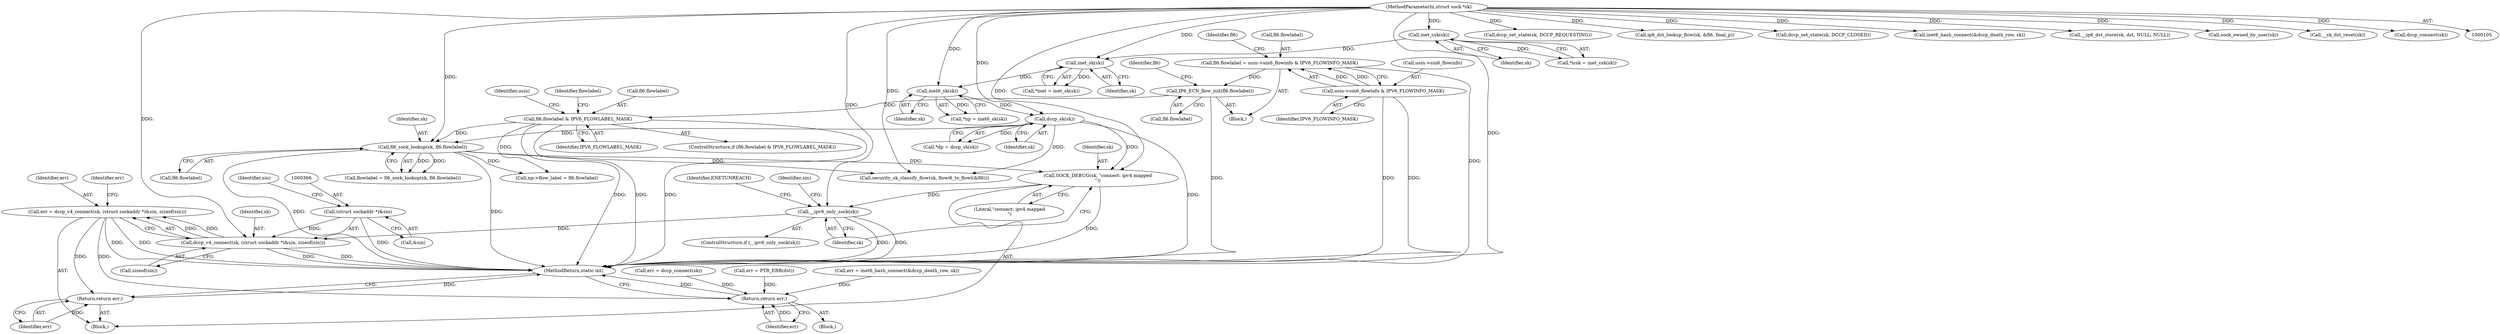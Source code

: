 digraph "0_linux_45f6fad84cc305103b28d73482b344d7f5b76f39@API" {
"1000361" [label="(Call,err = dccp_v4_connect(sk, (struct sockaddr *)&sin, sizeof(sin)))"];
"1000363" [label="(Call,dccp_v4_connect(sk, (struct sockaddr *)&sin, sizeof(sin)))"];
"1000320" [label="(Call,__ipv6_only_sock(sk))"];
"1000316" [label="(Call,SOCK_DEBUG(sk, \"connect: ipv4 mapped\n\"))"];
"1000202" [label="(Call,fl6_sock_lookup(sk, fl6.flowlabel))"];
"1000134" [label="(Call,dccp_sk(sk))"];
"1000129" [label="(Call,inet6_sk(sk))"];
"1000124" [label="(Call,inet_sk(sk))"];
"1000119" [label="(Call,inet_csk(sk))"];
"1000106" [label="(MethodParameterIn,struct sock *sk)"];
"1000193" [label="(Call,fl6.flowlabel & IPV6_FLOWLABEL_MASK)"];
"1000188" [label="(Call,IP6_ECN_flow_init(fl6.flowlabel))"];
"1000179" [label="(Call,fl6.flowlabel = usin->sin6_flowinfo & IPV6_FLOWINFO_MASK)"];
"1000183" [label="(Call,usin->sin6_flowinfo & IPV6_FLOWINFO_MASK)"];
"1000365" [label="(Call,(struct sockaddr *)&sin)"];
"1000398" [label="(Return,return err;)"];
"1000611" [label="(Return,return err;)"];
"1000361" [label="(Call,err = dccp_v4_connect(sk, (struct sockaddr *)&sin, sizeof(sin)))"];
"1000204" [label="(Call,fl6.flowlabel)"];
"1000120" [label="(Identifier,sk)"];
"1000372" [label="(Identifier,err)"];
"1000318" [label="(Literal,\"connect: ipv4 mapped\n\")"];
"1000316" [label="(Call,SOCK_DEBUG(sk, \"connect: ipv4 mapped\n\"))"];
"1000124" [label="(Call,inet_sk(sk))"];
"1000109" [label="(Block,)"];
"1000308" [label="(Block,)"];
"1000365" [label="(Call,(struct sockaddr *)&sin)"];
"1000362" [label="(Identifier,err)"];
"1000201" [label="(Identifier,flowlabel)"];
"1000399" [label="(Identifier,err)"];
"1000193" [label="(Call,fl6.flowlabel & IPV6_FLOWLABEL_MASK)"];
"1000202" [label="(Call,fl6_sock_lookup(sk, fl6.flowlabel))"];
"1000324" [label="(Identifier,ENETUNREACH)"];
"1000129" [label="(Call,inet6_sk(sk))"];
"1000489" [label="(Call,err = PTR_ERR(dst))"];
"1000184" [label="(Call,usin->sin6_flowinfo)"];
"1000317" [label="(Identifier,sk)"];
"1000327" [label="(Identifier,sin)"];
"1000122" [label="(Call,*inet = inet_sk(sk))"];
"1000197" [label="(Identifier,IPV6_FLOWLABEL_MASK)"];
"1000370" [label="(Identifier,sin)"];
"1000364" [label="(Identifier,sk)"];
"1000127" [label="(Call,*np = inet6_sk(sk))"];
"1000189" [label="(Call,fl6.flowlabel)"];
"1000180" [label="(Call,fl6.flowlabel)"];
"1000555" [label="(Call,err = inet6_hash_connect(&dccp_death_row, sk))"];
"1000552" [label="(Call,dccp_set_state(sk, DCCP_REQUESTING))"];
"1000192" [label="(ControlStructure,if (fl6.flowlabel & IPV6_FLOWLABEL_MASK))"];
"1000178" [label="(Block,)"];
"1000119" [label="(Call,inet_csk(sk))"];
"1000195" [label="(Identifier,fl6)"];
"1000194" [label="(Call,fl6.flowlabel)"];
"1000125" [label="(Identifier,sk)"];
"1000480" [label="(Call,ip6_dst_lookup_flow(sk, &fl6, final_p))"];
"1000595" [label="(Call,dccp_set_state(sk, DCCP_CLOSED))"];
"1000557" [label="(Call,inet6_hash_connect(&dccp_death_row, sk))"];
"1000367" [label="(Call,&sin)"];
"1000190" [label="(Identifier,fl6)"];
"1000297" [label="(Call,np->flow_label = fl6.flowlabel)"];
"1000132" [label="(Call,*dp = dccp_sk(sk))"];
"1000363" [label="(Call,dccp_v4_connect(sk, (struct sockaddr *)&sin, sizeof(sin)))"];
"1000188" [label="(Call,IP6_ECN_flow_init(fl6.flowlabel))"];
"1000457" [label="(Call,security_sk_classify_flow(sk, flowi6_to_flowi(&fl6)))"];
"1000522" [label="(Call,__ip6_dst_store(sk, dst, NULL, NULL))"];
"1000200" [label="(Call,flowlabel = fl6_sock_lookup(sk, fl6.flowlabel))"];
"1000187" [label="(Identifier,IPV6_FLOWINFO_MASK)"];
"1000613" [label="(MethodReturn,static int)"];
"1000106" [label="(MethodParameterIn,struct sock *sk)"];
"1000468" [label="(Call,sock_owned_by_user(sk))"];
"1000319" [label="(ControlStructure,if (__ipv6_only_sock(sk)))"];
"1000398" [label="(Return,return err;)"];
"1000611" [label="(Return,return err;)"];
"1000220" [label="(Identifier,usin)"];
"1000179" [label="(Call,fl6.flowlabel = usin->sin6_flowinfo & IPV6_FLOWINFO_MASK)"];
"1000183" [label="(Call,usin->sin6_flowinfo & IPV6_FLOWINFO_MASK)"];
"1000585" [label="(Call,err = dccp_connect(sk))"];
"1000612" [label="(Identifier,err)"];
"1000134" [label="(Call,dccp_sk(sk))"];
"1000321" [label="(Identifier,sk)"];
"1000369" [label="(Call,sizeof(sin))"];
"1000135" [label="(Identifier,sk)"];
"1000203" [label="(Identifier,sk)"];
"1000320" [label="(Call,__ipv6_only_sock(sk))"];
"1000117" [label="(Call,*icsk = inet_csk(sk))"];
"1000598" [label="(Call,__sk_dst_reset(sk))"];
"1000587" [label="(Call,dccp_connect(sk))"];
"1000130" [label="(Identifier,sk)"];
"1000361" -> "1000308"  [label="AST: "];
"1000361" -> "1000363"  [label="CFG: "];
"1000362" -> "1000361"  [label="AST: "];
"1000363" -> "1000361"  [label="AST: "];
"1000372" -> "1000361"  [label="CFG: "];
"1000361" -> "1000613"  [label="DDG: "];
"1000361" -> "1000613"  [label="DDG: "];
"1000363" -> "1000361"  [label="DDG: "];
"1000363" -> "1000361"  [label="DDG: "];
"1000361" -> "1000398"  [label="DDG: "];
"1000361" -> "1000611"  [label="DDG: "];
"1000363" -> "1000369"  [label="CFG: "];
"1000364" -> "1000363"  [label="AST: "];
"1000365" -> "1000363"  [label="AST: "];
"1000369" -> "1000363"  [label="AST: "];
"1000363" -> "1000613"  [label="DDG: "];
"1000363" -> "1000613"  [label="DDG: "];
"1000320" -> "1000363"  [label="DDG: "];
"1000106" -> "1000363"  [label="DDG: "];
"1000365" -> "1000363"  [label="DDG: "];
"1000320" -> "1000319"  [label="AST: "];
"1000320" -> "1000321"  [label="CFG: "];
"1000321" -> "1000320"  [label="AST: "];
"1000324" -> "1000320"  [label="CFG: "];
"1000327" -> "1000320"  [label="CFG: "];
"1000320" -> "1000613"  [label="DDG: "];
"1000320" -> "1000613"  [label="DDG: "];
"1000316" -> "1000320"  [label="DDG: "];
"1000106" -> "1000320"  [label="DDG: "];
"1000316" -> "1000308"  [label="AST: "];
"1000316" -> "1000318"  [label="CFG: "];
"1000317" -> "1000316"  [label="AST: "];
"1000318" -> "1000316"  [label="AST: "];
"1000321" -> "1000316"  [label="CFG: "];
"1000316" -> "1000613"  [label="DDG: "];
"1000202" -> "1000316"  [label="DDG: "];
"1000134" -> "1000316"  [label="DDG: "];
"1000106" -> "1000316"  [label="DDG: "];
"1000202" -> "1000200"  [label="AST: "];
"1000202" -> "1000204"  [label="CFG: "];
"1000203" -> "1000202"  [label="AST: "];
"1000204" -> "1000202"  [label="AST: "];
"1000200" -> "1000202"  [label="CFG: "];
"1000202" -> "1000613"  [label="DDG: "];
"1000202" -> "1000613"  [label="DDG: "];
"1000202" -> "1000200"  [label="DDG: "];
"1000202" -> "1000200"  [label="DDG: "];
"1000134" -> "1000202"  [label="DDG: "];
"1000106" -> "1000202"  [label="DDG: "];
"1000193" -> "1000202"  [label="DDG: "];
"1000202" -> "1000297"  [label="DDG: "];
"1000202" -> "1000457"  [label="DDG: "];
"1000134" -> "1000132"  [label="AST: "];
"1000134" -> "1000135"  [label="CFG: "];
"1000135" -> "1000134"  [label="AST: "];
"1000132" -> "1000134"  [label="CFG: "];
"1000134" -> "1000613"  [label="DDG: "];
"1000134" -> "1000132"  [label="DDG: "];
"1000129" -> "1000134"  [label="DDG: "];
"1000106" -> "1000134"  [label="DDG: "];
"1000134" -> "1000457"  [label="DDG: "];
"1000129" -> "1000127"  [label="AST: "];
"1000129" -> "1000130"  [label="CFG: "];
"1000130" -> "1000129"  [label="AST: "];
"1000127" -> "1000129"  [label="CFG: "];
"1000129" -> "1000127"  [label="DDG: "];
"1000124" -> "1000129"  [label="DDG: "];
"1000106" -> "1000129"  [label="DDG: "];
"1000124" -> "1000122"  [label="AST: "];
"1000124" -> "1000125"  [label="CFG: "];
"1000125" -> "1000124"  [label="AST: "];
"1000122" -> "1000124"  [label="CFG: "];
"1000124" -> "1000122"  [label="DDG: "];
"1000119" -> "1000124"  [label="DDG: "];
"1000106" -> "1000124"  [label="DDG: "];
"1000119" -> "1000117"  [label="AST: "];
"1000119" -> "1000120"  [label="CFG: "];
"1000120" -> "1000119"  [label="AST: "];
"1000117" -> "1000119"  [label="CFG: "];
"1000119" -> "1000117"  [label="DDG: "];
"1000106" -> "1000119"  [label="DDG: "];
"1000106" -> "1000105"  [label="AST: "];
"1000106" -> "1000613"  [label="DDG: "];
"1000106" -> "1000457"  [label="DDG: "];
"1000106" -> "1000468"  [label="DDG: "];
"1000106" -> "1000480"  [label="DDG: "];
"1000106" -> "1000522"  [label="DDG: "];
"1000106" -> "1000552"  [label="DDG: "];
"1000106" -> "1000557"  [label="DDG: "];
"1000106" -> "1000587"  [label="DDG: "];
"1000106" -> "1000595"  [label="DDG: "];
"1000106" -> "1000598"  [label="DDG: "];
"1000193" -> "1000192"  [label="AST: "];
"1000193" -> "1000197"  [label="CFG: "];
"1000194" -> "1000193"  [label="AST: "];
"1000197" -> "1000193"  [label="AST: "];
"1000201" -> "1000193"  [label="CFG: "];
"1000220" -> "1000193"  [label="CFG: "];
"1000193" -> "1000613"  [label="DDG: "];
"1000193" -> "1000613"  [label="DDG: "];
"1000193" -> "1000613"  [label="DDG: "];
"1000188" -> "1000193"  [label="DDG: "];
"1000193" -> "1000297"  [label="DDG: "];
"1000188" -> "1000178"  [label="AST: "];
"1000188" -> "1000189"  [label="CFG: "];
"1000189" -> "1000188"  [label="AST: "];
"1000195" -> "1000188"  [label="CFG: "];
"1000188" -> "1000613"  [label="DDG: "];
"1000179" -> "1000188"  [label="DDG: "];
"1000179" -> "1000178"  [label="AST: "];
"1000179" -> "1000183"  [label="CFG: "];
"1000180" -> "1000179"  [label="AST: "];
"1000183" -> "1000179"  [label="AST: "];
"1000190" -> "1000179"  [label="CFG: "];
"1000179" -> "1000613"  [label="DDG: "];
"1000183" -> "1000179"  [label="DDG: "];
"1000183" -> "1000179"  [label="DDG: "];
"1000183" -> "1000187"  [label="CFG: "];
"1000184" -> "1000183"  [label="AST: "];
"1000187" -> "1000183"  [label="AST: "];
"1000183" -> "1000613"  [label="DDG: "];
"1000183" -> "1000613"  [label="DDG: "];
"1000365" -> "1000367"  [label="CFG: "];
"1000366" -> "1000365"  [label="AST: "];
"1000367" -> "1000365"  [label="AST: "];
"1000370" -> "1000365"  [label="CFG: "];
"1000365" -> "1000613"  [label="DDG: "];
"1000398" -> "1000308"  [label="AST: "];
"1000398" -> "1000399"  [label="CFG: "];
"1000399" -> "1000398"  [label="AST: "];
"1000613" -> "1000398"  [label="CFG: "];
"1000398" -> "1000613"  [label="DDG: "];
"1000399" -> "1000398"  [label="DDG: "];
"1000611" -> "1000109"  [label="AST: "];
"1000611" -> "1000612"  [label="CFG: "];
"1000612" -> "1000611"  [label="AST: "];
"1000613" -> "1000611"  [label="CFG: "];
"1000611" -> "1000613"  [label="DDG: "];
"1000612" -> "1000611"  [label="DDG: "];
"1000489" -> "1000611"  [label="DDG: "];
"1000555" -> "1000611"  [label="DDG: "];
"1000585" -> "1000611"  [label="DDG: "];
}
